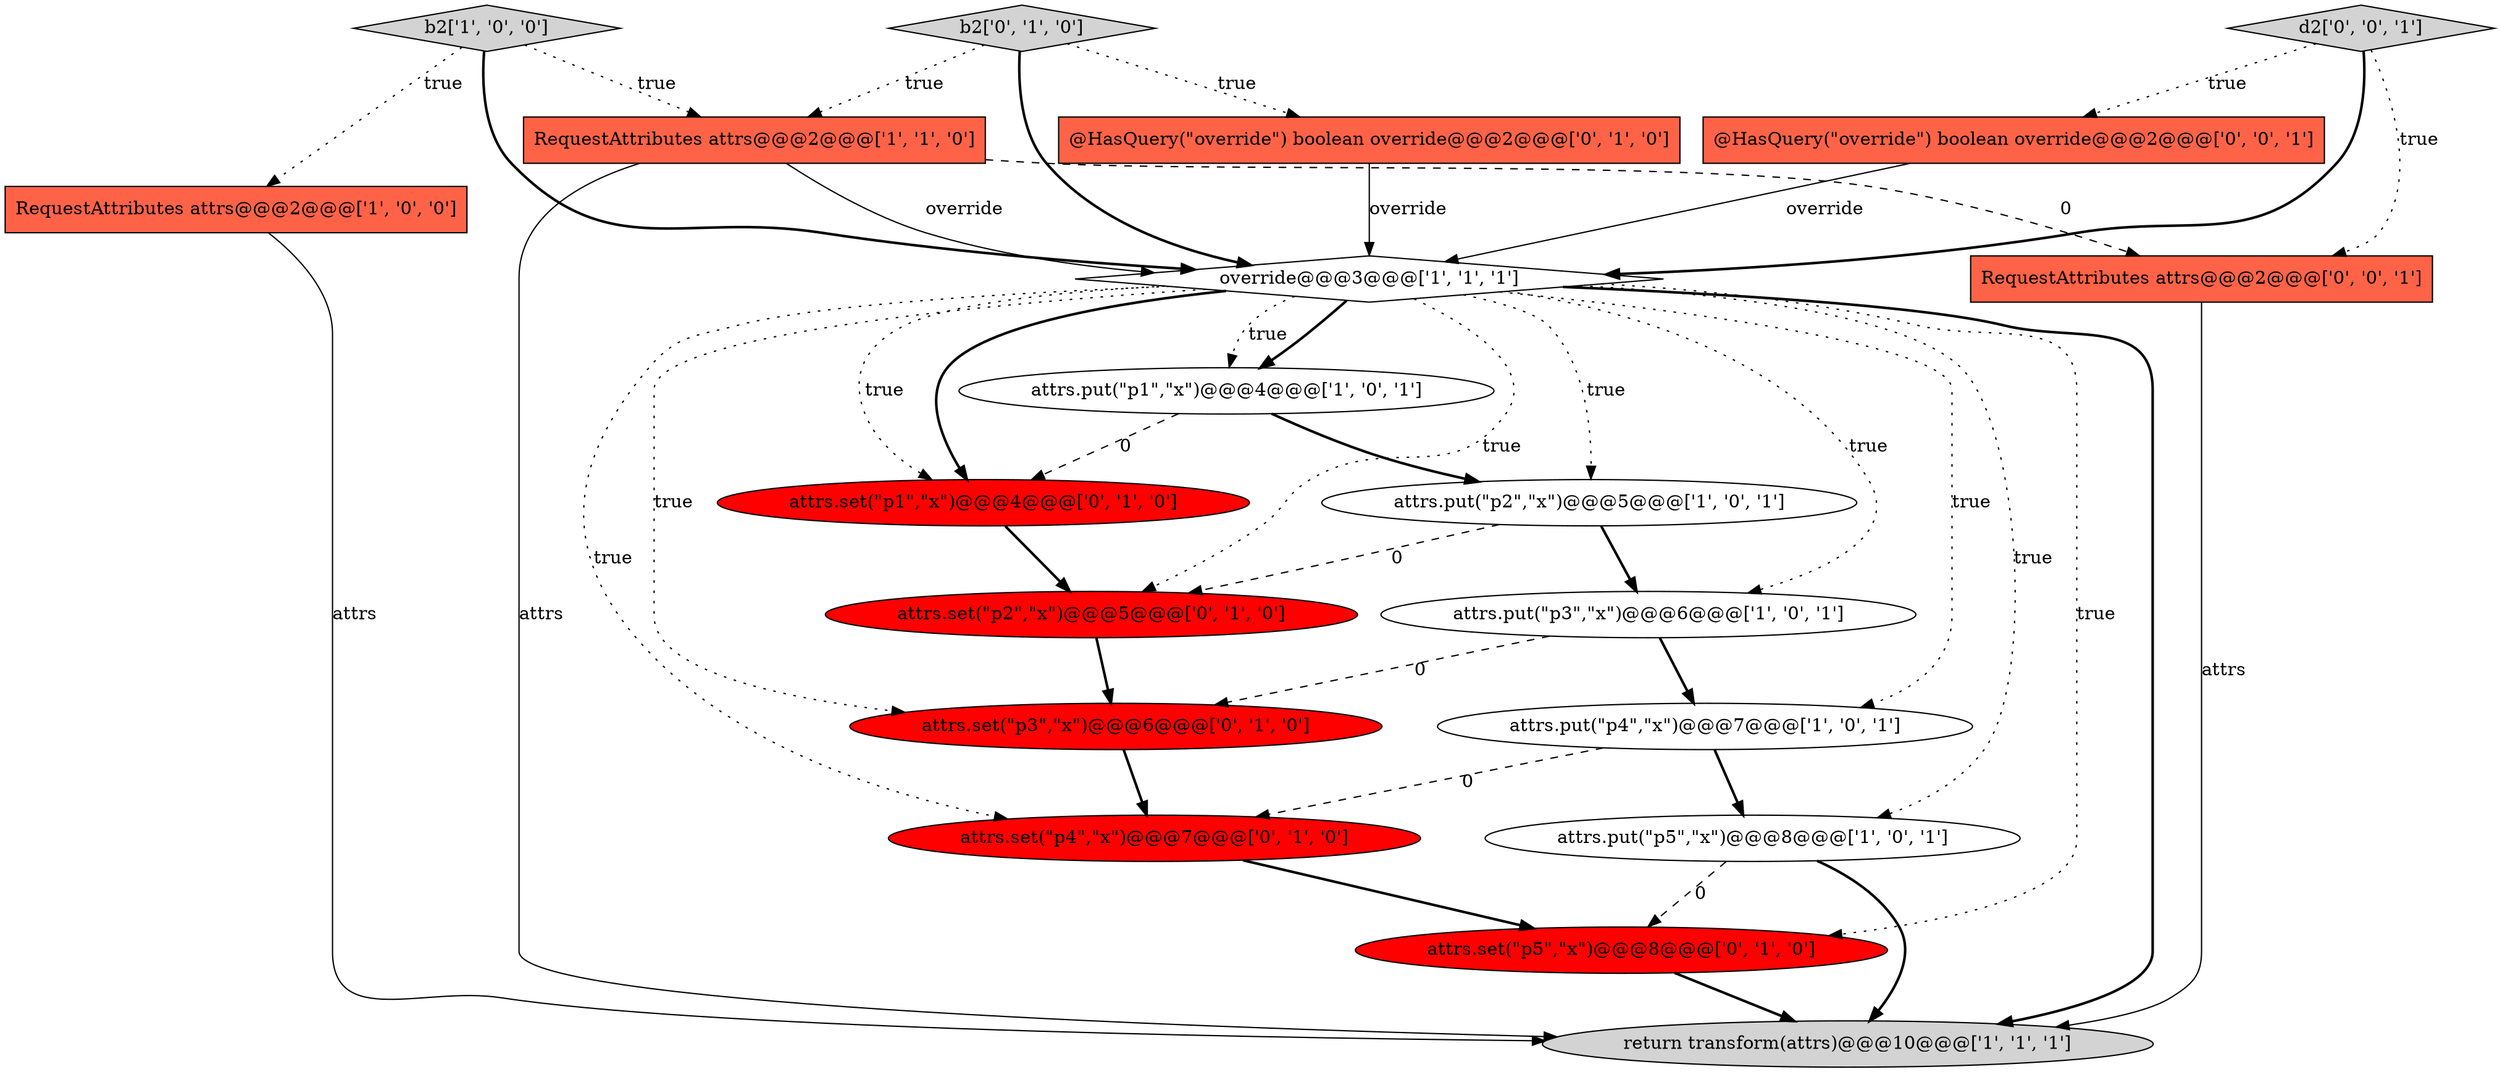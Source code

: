digraph {
4 [style = filled, label = "b2['1', '0', '0']", fillcolor = lightgray, shape = diamond image = "AAA0AAABBB1BBB"];
17 [style = filled, label = "@HasQuery(\"override\") boolean override@@@2@@@['0', '0', '1']", fillcolor = tomato, shape = box image = "AAA0AAABBB3BBB"];
11 [style = filled, label = "b2['0', '1', '0']", fillcolor = lightgray, shape = diamond image = "AAA0AAABBB2BBB"];
3 [style = filled, label = "attrs.put(\"p4\",\"x\")@@@7@@@['1', '0', '1']", fillcolor = white, shape = ellipse image = "AAA0AAABBB1BBB"];
6 [style = filled, label = "RequestAttributes attrs@@@2@@@['1', '1', '0']", fillcolor = tomato, shape = box image = "AAA0AAABBB1BBB"];
14 [style = filled, label = "attrs.set(\"p5\",\"x\")@@@8@@@['0', '1', '0']", fillcolor = red, shape = ellipse image = "AAA1AAABBB2BBB"];
16 [style = filled, label = "attrs.set(\"p4\",\"x\")@@@7@@@['0', '1', '0']", fillcolor = red, shape = ellipse image = "AAA1AAABBB2BBB"];
10 [style = filled, label = "attrs.set(\"p3\",\"x\")@@@6@@@['0', '1', '0']", fillcolor = red, shape = ellipse image = "AAA1AAABBB2BBB"];
2 [style = filled, label = "attrs.put(\"p1\",\"x\")@@@4@@@['1', '0', '1']", fillcolor = white, shape = ellipse image = "AAA0AAABBB1BBB"];
15 [style = filled, label = "attrs.set(\"p2\",\"x\")@@@5@@@['0', '1', '0']", fillcolor = red, shape = ellipse image = "AAA1AAABBB2BBB"];
7 [style = filled, label = "attrs.put(\"p2\",\"x\")@@@5@@@['1', '0', '1']", fillcolor = white, shape = ellipse image = "AAA0AAABBB1BBB"];
9 [style = filled, label = "override@@@3@@@['1', '1', '1']", fillcolor = white, shape = diamond image = "AAA0AAABBB1BBB"];
12 [style = filled, label = "@HasQuery(\"override\") boolean override@@@2@@@['0', '1', '0']", fillcolor = tomato, shape = box image = "AAA0AAABBB2BBB"];
1 [style = filled, label = "return transform(attrs)@@@10@@@['1', '1', '1']", fillcolor = lightgray, shape = ellipse image = "AAA0AAABBB1BBB"];
13 [style = filled, label = "attrs.set(\"p1\",\"x\")@@@4@@@['0', '1', '0']", fillcolor = red, shape = ellipse image = "AAA1AAABBB2BBB"];
19 [style = filled, label = "RequestAttributes attrs@@@2@@@['0', '0', '1']", fillcolor = tomato, shape = box image = "AAA0AAABBB3BBB"];
0 [style = filled, label = "attrs.put(\"p3\",\"x\")@@@6@@@['1', '0', '1']", fillcolor = white, shape = ellipse image = "AAA0AAABBB1BBB"];
8 [style = filled, label = "attrs.put(\"p5\",\"x\")@@@8@@@['1', '0', '1']", fillcolor = white, shape = ellipse image = "AAA0AAABBB1BBB"];
18 [style = filled, label = "d2['0', '0', '1']", fillcolor = lightgray, shape = diamond image = "AAA0AAABBB3BBB"];
5 [style = filled, label = "RequestAttributes attrs@@@2@@@['1', '0', '0']", fillcolor = tomato, shape = box image = "AAA0AAABBB1BBB"];
4->6 [style = dotted, label="true"];
0->3 [style = bold, label=""];
4->9 [style = bold, label=""];
4->5 [style = dotted, label="true"];
15->10 [style = bold, label=""];
9->0 [style = dotted, label="true"];
6->1 [style = solid, label="attrs"];
9->2 [style = bold, label=""];
11->12 [style = dotted, label="true"];
18->19 [style = dotted, label="true"];
7->0 [style = bold, label=""];
8->14 [style = dashed, label="0"];
11->9 [style = bold, label=""];
9->14 [style = dotted, label="true"];
0->10 [style = dashed, label="0"];
14->1 [style = bold, label=""];
9->8 [style = dotted, label="true"];
8->1 [style = bold, label=""];
10->16 [style = bold, label=""];
17->9 [style = solid, label="override"];
19->1 [style = solid, label="attrs"];
11->6 [style = dotted, label="true"];
9->2 [style = dotted, label="true"];
3->8 [style = bold, label=""];
9->13 [style = dotted, label="true"];
2->13 [style = dashed, label="0"];
6->19 [style = dashed, label="0"];
18->9 [style = bold, label=""];
7->15 [style = dashed, label="0"];
12->9 [style = solid, label="override"];
16->14 [style = bold, label=""];
5->1 [style = solid, label="attrs"];
9->15 [style = dotted, label="true"];
18->17 [style = dotted, label="true"];
13->15 [style = bold, label=""];
6->9 [style = solid, label="override"];
9->16 [style = dotted, label="true"];
9->7 [style = dotted, label="true"];
9->1 [style = bold, label=""];
2->7 [style = bold, label=""];
9->10 [style = dotted, label="true"];
9->3 [style = dotted, label="true"];
3->16 [style = dashed, label="0"];
9->13 [style = bold, label=""];
}
